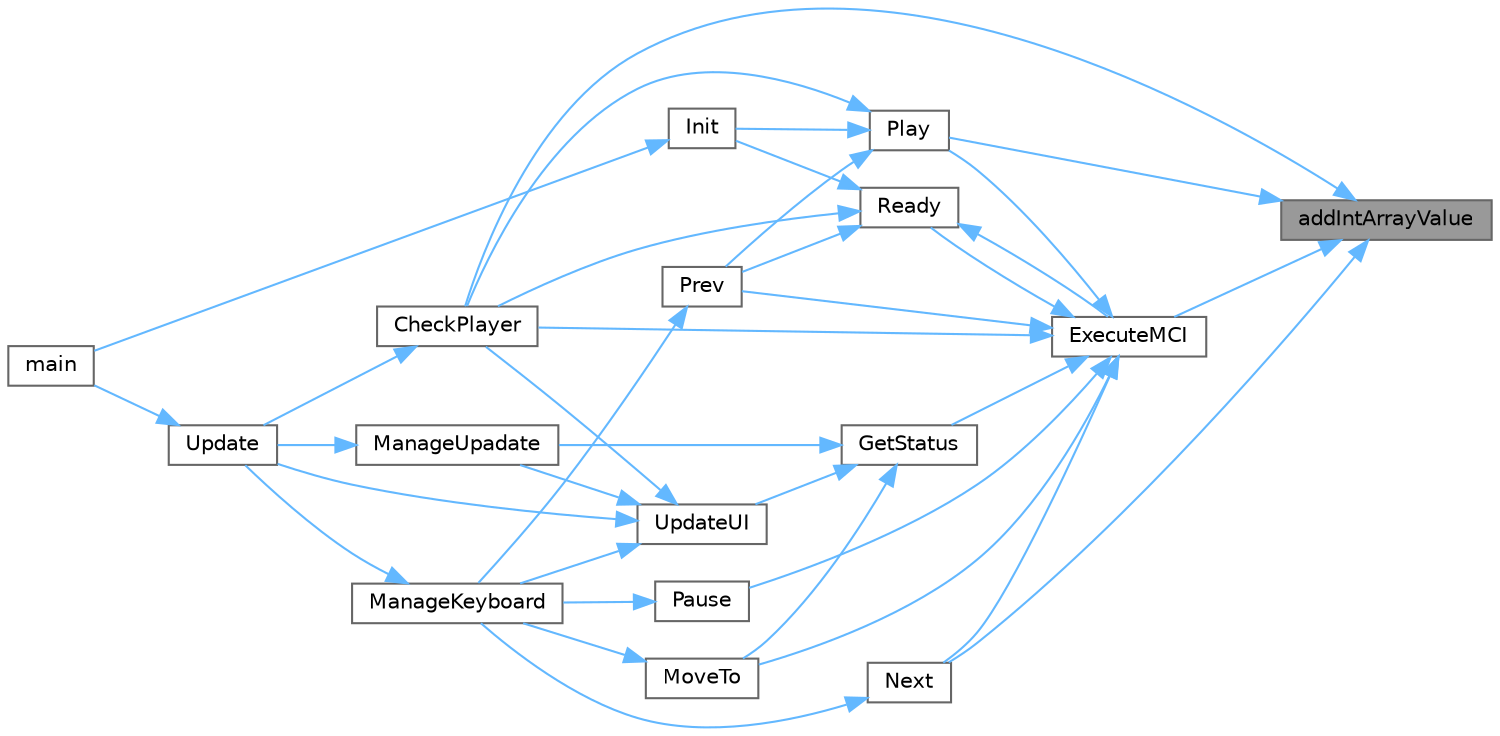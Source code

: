 digraph "addIntArrayValue"
{
 // LATEX_PDF_SIZE
  bgcolor="transparent";
  edge [fontname=Helvetica,fontsize=10,labelfontname=Helvetica,labelfontsize=10];
  node [fontname=Helvetica,fontsize=10,shape=box,height=0.2,width=0.4];
  rankdir="RL";
  Node1 [id="Node000001",label="addIntArrayValue",height=0.2,width=0.4,color="gray40", fillcolor="grey60", style="filled", fontcolor="black",tooltip=" "];
  Node1 -> Node2 [id="edge36_Node000001_Node000002",dir="back",color="steelblue1",style="solid",tooltip=" "];
  Node2 [id="Node000002",label="CheckPlayer",height=0.2,width=0.4,color="grey40", fillcolor="white", style="filled",URL="$music_player_8cpp.html#aa657919bde438eaf13d0e8add07f737f",tooltip=" "];
  Node2 -> Node3 [id="edge37_Node000002_Node000003",dir="back",color="steelblue1",style="solid",tooltip=" "];
  Node3 [id="Node000003",label="Update",height=0.2,width=0.4,color="grey40", fillcolor="white", style="filled",URL="$main_8cpp.html#aec0783b5a136e042adcc47bae4fe5291",tooltip=" "];
  Node3 -> Node4 [id="edge38_Node000003_Node000004",dir="back",color="steelblue1",style="solid",tooltip=" "];
  Node4 [id="Node000004",label="main",height=0.2,width=0.4,color="grey40", fillcolor="white", style="filled",URL="$main_8cpp.html#ae66f6b31b5ad750f1fe042a706a4e3d4",tooltip=" "];
  Node1 -> Node5 [id="edge39_Node000001_Node000005",dir="back",color="steelblue1",style="solid",tooltip=" "];
  Node5 [id="Node000005",label="ExecuteMCI",height=0.2,width=0.4,color="grey40", fillcolor="white", style="filled",URL="$music_player_8cpp.html#a845a2209b10e92fb6e4fcbc0fbb8a8a4",tooltip=" "];
  Node5 -> Node2 [id="edge40_Node000005_Node000002",dir="back",color="steelblue1",style="solid",tooltip=" "];
  Node5 -> Node6 [id="edge41_Node000005_Node000006",dir="back",color="steelblue1",style="solid",tooltip=" "];
  Node6 [id="Node000006",label="GetStatus",height=0.2,width=0.4,color="grey40", fillcolor="white", style="filled",URL="$music_player_8cpp.html#a133ffa0437a422ffdb948b05f9310f1d",tooltip=" "];
  Node6 -> Node7 [id="edge42_Node000006_Node000007",dir="back",color="steelblue1",style="solid",tooltip=" "];
  Node7 [id="Node000007",label="ManageUpadate",height=0.2,width=0.4,color="grey40", fillcolor="white", style="filled",URL="$main_8cpp.html#afb6a73354a679f3501f4daeb26d6ad48",tooltip=" "];
  Node7 -> Node3 [id="edge43_Node000007_Node000003",dir="back",color="steelblue1",style="solid",tooltip=" "];
  Node6 -> Node8 [id="edge44_Node000006_Node000008",dir="back",color="steelblue1",style="solid",tooltip=" "];
  Node8 [id="Node000008",label="MoveTo",height=0.2,width=0.4,color="grey40", fillcolor="white", style="filled",URL="$music_player_8cpp.html#a2f5ad38e6e6d05e643ff8e0a801f20ec",tooltip=" "];
  Node8 -> Node9 [id="edge45_Node000008_Node000009",dir="back",color="steelblue1",style="solid",tooltip=" "];
  Node9 [id="Node000009",label="ManageKeyboard",height=0.2,width=0.4,color="grey40", fillcolor="white", style="filled",URL="$main_8cpp.html#a7aaf9bbe483841747e20d977f94977f4",tooltip=" "];
  Node9 -> Node3 [id="edge46_Node000009_Node000003",dir="back",color="steelblue1",style="solid",tooltip=" "];
  Node6 -> Node10 [id="edge47_Node000006_Node000010",dir="back",color="steelblue1",style="solid",tooltip=" "];
  Node10 [id="Node000010",label="UpdateUI",height=0.2,width=0.4,color="grey40", fillcolor="white", style="filled",URL="$player_u_i_8cpp.html#a0ed0f34fce6fb0d1c106dc480f61790a",tooltip=" "];
  Node10 -> Node2 [id="edge48_Node000010_Node000002",dir="back",color="steelblue1",style="solid",tooltip=" "];
  Node10 -> Node9 [id="edge49_Node000010_Node000009",dir="back",color="steelblue1",style="solid",tooltip=" "];
  Node10 -> Node7 [id="edge50_Node000010_Node000007",dir="back",color="steelblue1",style="solid",tooltip=" "];
  Node10 -> Node3 [id="edge51_Node000010_Node000003",dir="back",color="steelblue1",style="solid",tooltip=" "];
  Node5 -> Node8 [id="edge52_Node000005_Node000008",dir="back",color="steelblue1",style="solid",tooltip=" "];
  Node5 -> Node11 [id="edge53_Node000005_Node000011",dir="back",color="steelblue1",style="solid",tooltip=" "];
  Node11 [id="Node000011",label="Next",height=0.2,width=0.4,color="grey40", fillcolor="white", style="filled",URL="$music_player_8cpp.html#a659a293dd51073a1b9560bb80f687705",tooltip=" "];
  Node11 -> Node9 [id="edge54_Node000011_Node000009",dir="back",color="steelblue1",style="solid",tooltip=" "];
  Node5 -> Node12 [id="edge55_Node000005_Node000012",dir="back",color="steelblue1",style="solid",tooltip=" "];
  Node12 [id="Node000012",label="Pause",height=0.2,width=0.4,color="grey40", fillcolor="white", style="filled",URL="$music_player_8cpp.html#a70babc5227ddd16ca31dccc6cec0bb22",tooltip=" "];
  Node12 -> Node9 [id="edge56_Node000012_Node000009",dir="back",color="steelblue1",style="solid",tooltip=" "];
  Node5 -> Node13 [id="edge57_Node000005_Node000013",dir="back",color="steelblue1",style="solid",tooltip=" "];
  Node13 [id="Node000013",label="Play",height=0.2,width=0.4,color="grey40", fillcolor="white", style="filled",URL="$music_player_8cpp.html#a12574569144fb9d22d996965ee42b627",tooltip=" "];
  Node13 -> Node2 [id="edge58_Node000013_Node000002",dir="back",color="steelblue1",style="solid",tooltip=" "];
  Node13 -> Node14 [id="edge59_Node000013_Node000014",dir="back",color="steelblue1",style="solid",tooltip=" "];
  Node14 [id="Node000014",label="Init",height=0.2,width=0.4,color="grey40", fillcolor="white", style="filled",URL="$main_8cpp.html#a1e3b6d38df0786ccf7f938d60e386aae",tooltip=" "];
  Node14 -> Node4 [id="edge60_Node000014_Node000004",dir="back",color="steelblue1",style="solid",tooltip=" "];
  Node13 -> Node15 [id="edge61_Node000013_Node000015",dir="back",color="steelblue1",style="solid",tooltip=" "];
  Node15 [id="Node000015",label="Prev",height=0.2,width=0.4,color="grey40", fillcolor="white", style="filled",URL="$music_player_8cpp.html#aa5e6d1c9afab8f462aebc2ba76b91022",tooltip=" "];
  Node15 -> Node9 [id="edge62_Node000015_Node000009",dir="back",color="steelblue1",style="solid",tooltip=" "];
  Node5 -> Node15 [id="edge63_Node000005_Node000015",dir="back",color="steelblue1",style="solid",tooltip=" "];
  Node5 -> Node16 [id="edge64_Node000005_Node000016",dir="back",color="steelblue1",style="solid",tooltip=" "];
  Node16 [id="Node000016",label="Ready",height=0.2,width=0.4,color="grey40", fillcolor="white", style="filled",URL="$music_player_8cpp.html#a3071137f83027d3caeeb4fd67ff113ef",tooltip=" "];
  Node16 -> Node2 [id="edge65_Node000016_Node000002",dir="back",color="steelblue1",style="solid",tooltip=" "];
  Node16 -> Node5 [id="edge66_Node000016_Node000005",dir="back",color="steelblue1",style="solid",tooltip=" "];
  Node16 -> Node14 [id="edge67_Node000016_Node000014",dir="back",color="steelblue1",style="solid",tooltip=" "];
  Node16 -> Node15 [id="edge68_Node000016_Node000015",dir="back",color="steelblue1",style="solid",tooltip=" "];
  Node1 -> Node11 [id="edge69_Node000001_Node000011",dir="back",color="steelblue1",style="solid",tooltip=" "];
  Node1 -> Node13 [id="edge70_Node000001_Node000013",dir="back",color="steelblue1",style="solid",tooltip=" "];
}
